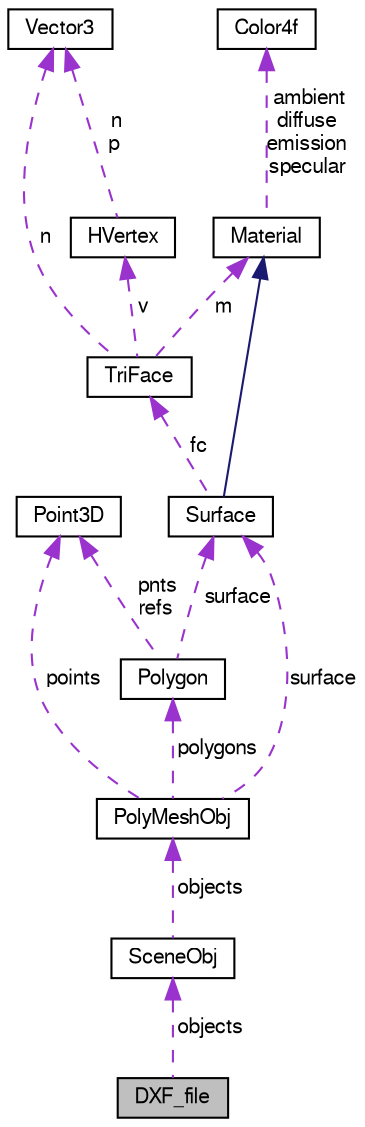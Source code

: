 digraph "DXF_file"
{
 // LATEX_PDF_SIZE
  bgcolor="transparent";
  edge [fontname="FreeSans",fontsize="10",labelfontname="FreeSans",labelfontsize="10"];
  node [fontname="FreeSans",fontsize="10",shape=record];
  Node1 [label="DXF_file",height=0.2,width=0.4,color="black", fillcolor="grey75", style="filled", fontcolor="black",tooltip=" "];
  Node2 -> Node1 [dir="back",color="darkorchid3",fontsize="10",style="dashed",label=" objects" ,fontname="FreeSans"];
  Node2 [label="SceneObj",height=0.2,width=0.4,color="black",URL="$a02572.html",tooltip=" "];
  Node3 -> Node2 [dir="back",color="darkorchid3",fontsize="10",style="dashed",label=" objects" ,fontname="FreeSans"];
  Node3 [label="PolyMeshObj",height=0.2,width=0.4,color="black",URL="$a02568.html",tooltip=" "];
  Node4 -> Node3 [dir="back",color="darkorchid3",fontsize="10",style="dashed",label=" polygons" ,fontname="FreeSans"];
  Node4 [label="Polygon",height=0.2,width=0.4,color="black",URL="$a02560.html",tooltip=" "];
  Node5 -> Node4 [dir="back",color="darkorchid3",fontsize="10",style="dashed",label=" pnts\nrefs" ,fontname="FreeSans"];
  Node5 [label="Point3D",height=0.2,width=0.4,color="black",URL="$a02556.html",tooltip=" "];
  Node6 -> Node4 [dir="back",color="darkorchid3",fontsize="10",style="dashed",label=" surface" ,fontname="FreeSans"];
  Node6 [label="Surface",height=0.2,width=0.4,color="black",URL="$a01792.html",tooltip="Surface class."];
  Node7 -> Node6 [dir="back",color="midnightblue",fontsize="10",style="solid",fontname="FreeSans"];
  Node7 [label="Material",height=0.2,width=0.4,color="black",URL="$a01784.html",tooltip="Material class."];
  Node8 -> Node7 [dir="back",color="darkorchid3",fontsize="10",style="dashed",label=" ambient\ndiffuse\nemission\nspecular" ,fontname="FreeSans"];
  Node8 [label="Color4f",height=0.2,width=0.4,color="black",URL="$a01768.html",tooltip="Color4f class."];
  Node9 -> Node6 [dir="back",color="darkorchid3",fontsize="10",style="dashed",label=" fc" ,fontname="FreeSans"];
  Node9 [label="TriFace",height=0.2,width=0.4,color="black",URL="$a01788.html",tooltip="TriFace class."];
  Node7 -> Node9 [dir="back",color="darkorchid3",fontsize="10",style="dashed",label=" m" ,fontname="FreeSans"];
  Node10 -> Node9 [dir="back",color="darkorchid3",fontsize="10",style="dashed",label=" n" ,fontname="FreeSans"];
  Node10 [label="Vector3",height=0.2,width=0.4,color="black",URL="$a01484.html",tooltip="Vector3 class."];
  Node11 -> Node9 [dir="back",color="darkorchid3",fontsize="10",style="dashed",label=" v" ,fontname="FreeSans"];
  Node11 [label="HVertex",height=0.2,width=0.4,color="black",URL="$a01780.html",tooltip="HVertex class."];
  Node10 -> Node11 [dir="back",color="darkorchid3",fontsize="10",style="dashed",label=" n\np" ,fontname="FreeSans"];
  Node5 -> Node3 [dir="back",color="darkorchid3",fontsize="10",style="dashed",label=" points" ,fontname="FreeSans"];
  Node6 -> Node3 [dir="back",color="darkorchid3",fontsize="10",style="dashed",label=" surface" ,fontname="FreeSans"];
}
